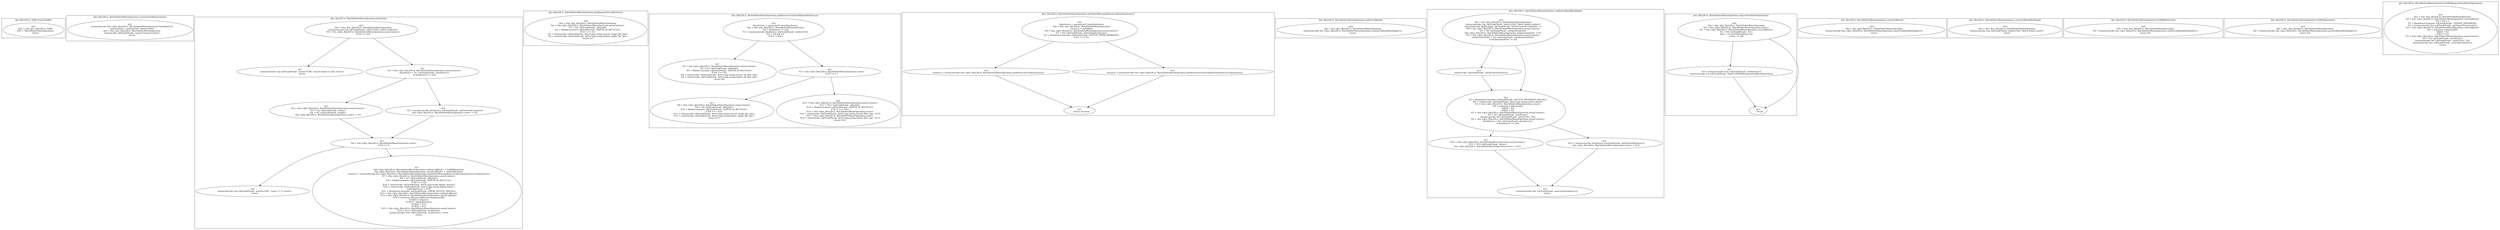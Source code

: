 digraph "28.ts" {
subgraph "cluster_@ts_files/28.ts: %dflt.[static]%dflt()" {
  label="@ts_files/28.ts: %dflt.[static]%dflt()";
  Node33260 [label="id:0
      this = this: @ts_files/28.ts: %dflt
      TAG = 'BatchDeleteMenuOperation'
      return"];
}
subgraph "cluster_@ts_files/28.ts: BatchDeleteMenuOperation.constructor(MenuContext)" {
  label="@ts_files/28.ts: BatchDeleteMenuOperation.constructor(MenuContext)";
  Node63630 [label="id:0
      instanceinvoke this.<@ts_files/28.ts: BatchDeleteMenuOperation.%instInit()>()
      menuContext = parameter0: MenuContext
      this = this: @ts_files/28.ts: BatchDeleteMenuOperation
      staticinvoke <@%unk/%unk: .super()>(menuContext)
      return"];
}
subgraph "cluster_@ts_files/28.ts: BatchDeleteMenuOperation.doAction()" {
  label="@ts_files/28.ts: BatchDeleteMenuOperation.doAction()";
  Node48120 [label="id:0
      this = this: @ts_files/28.ts: BatchDeleteMenuOperation
      instanceinvoke Log.<@%unk/%unk: .info()>(TAG, 'delete doAction')
      %0 = this.<@ts_files/28.ts: BatchDeleteMenuOperation.menuContext>
      if %0 == null"];
  Node48121 [label="id:1
      instanceinvoke Log.<@%unk/%unk: .warn()>(TAG, 'menuContext is null, return')
      return"];
  Node48122 [label="id:2
      %1 = this.<@ts_files/28.ts: BatchDeleteMenuOperation.menuContext>
      dataSource = %1.<@%unk/%unk: .dataSource>
      if dataSource == null"];
  Node48123 [label="id:3
      %2 = this.<@ts_files/28.ts: BatchDeleteMenuOperation.menuContext>
      %3 = %2.<@%unk/%unk: .items>
      %4 = %3.<@%unk/%unk: .length>
      this.<@ts_files/28.ts: BatchDeleteMenuOperation.count> = %4"];
  Node48124 [label="id:4
      %5 = instanceinvoke dataSource.<@%unk/%unk: .getSelectedCount()>()
      this.<@ts_files/28.ts: BatchDeleteMenuOperation.count> = %5"];
  Node48125 [label="id:5
      %6 = this.<@ts_files/28.ts: BatchDeleteMenuOperation.count>
      if %6 <= 0"];
  Node48126 [label="id:6
      instanceinvoke Log.<@%unk/%unk: .warn()>(TAG, 'count <= 0, return')
      return"];
  Node48127 [label="id:7
      this.<@ts_files/28.ts: BatchDeleteMenuOperation.confirmCallback> = %AM0$doAction
      this.<@ts_files/28.ts: BatchDeleteMenuOperation.cancelCallback> = %AM1$doAction
      resource = instanceinvoke this.<@ts_files/28.ts: BatchDeleteMenuOperation.getDeleteMessageResource(ItemDataSource)>(dataSource)
      %7 = this.<@ts_files/28.ts: BatchDeleteMenuOperation.menuContext>
      %8 = %7.<@%unk/%unk: .albumId>
      %9 = MediaConstants.<@%unk/%unk: .ALBUM_ID_RECYCLE>
      if %8 === %9
      %10 = staticinvoke <@%unk/%unk: .$r()>('app.string.dialog_recycle')
      %10 = staticinvoke <@%unk/%unk: .$r()>('app.string.dialog_delete')
      deleteResource = %10
      %11 = BroadcastConstants.<@%unk/%unk: .SHOW_DELETE_DIALOG>
      %12 = this.<@ts_files/28.ts: BatchDeleteMenuOperation.confirmCallback>
      %13 = this.<@ts_files/28.ts: BatchDeleteMenuOperation.cancelCallback>
      %14 = newarray (Resource|Resource|unknown)[4]
      %14[0] = resource
      %14[1] = deleteResource
      %14[2] = %12
      %14[3] = %13
      %15 = this.<@ts_files/28.ts: BatchDeleteMenuOperation.menuContext>
      %16 = %15.<@%unk/%unk: .broadCast>
      instanceinvoke %16.<@%unk/%unk: .emit()>(%11, %14)
      return"];
  Node48120 -> Node48121;
  Node48120 -> Node48122;
  Node48122 -> Node48123;
  Node48122 -> Node48124;
  Node48123 -> Node48125;
  Node48124 -> Node48125;
  Node48125 -> Node48126;
  Node48125 -> Node48127;
}
subgraph "cluster_@ts_files/28.ts: BatchDeleteMenuOperation.getResourceFromBrowser()" {
  label="@ts_files/28.ts: BatchDeleteMenuOperation.getResourceFromBrowser()";
  Node62990 [label="id:0
      this = this: @ts_files/28.ts: BatchDeleteMenuOperation
      %0 = this.<@ts_files/28.ts: BatchDeleteMenuOperation.menuContext>
      %1 = %0.<@%unk/%unk: .albumId>
      %2 = MediaConstants.<@%unk/%unk: .ALBUM_ID_RECYCLE>
      if %1 === %2
      %3 = staticinvoke <@%unk/%unk: .$r()>('app.string.recycle_single_file_tips')
      %3 = staticinvoke <@%unk/%unk: .$r()>('app.string.delete_single_file_tips')
      return %3"];
}
subgraph "cluster_@ts_files/28.ts: BatchDeleteMenuOperation.getResourceFromGrid(ItemDataSource)" {
  label="@ts_files/28.ts: BatchDeleteMenuOperation.getResourceFromGrid(ItemDataSource)";
  Node73510 [label="id:0
      dataSource = parameter0: ItemDataSource
      this = this: @ts_files/28.ts: BatchDeleteMenuOperation
      %0 = dataSource != null
      %1 = instanceinvoke dataSource.<@%unk/%unk: .isSelect()>()
      %2 = %0 && %1
      if %2 != false"];
  Node73511 [label="id:1
      %3 = this.<@ts_files/28.ts: BatchDeleteMenuOperation.menuContext>
      %4 = %3.<@%unk/%unk: .albumId>
      %5 = MediaConstants.<@%unk/%unk: .ALBUM_ID_RECYCLE>
      if %4 === %5
      %6 = staticinvoke <@%unk/%unk: .$r()>('app.string.recycle_all_files_tips')
      %6 = staticinvoke <@%unk/%unk: .$r()>('app.string.delete_all_files_tips')
      return %6"];
  Node73512 [label="id:2
      %7 = this.<@ts_files/28.ts: BatchDeleteMenuOperation.count>
      if %7 === 1"];
  Node73513 [label="id:3
      %8 = this.<@ts_files/28.ts: BatchDeleteMenuOperation.menuContext>
      %9 = %8.<@%unk/%unk: .albumId>
      %10 = MediaConstants.<@%unk/%unk: .ALBUM_ID_RECYCLE>
      if %9 === %10
      %11 = staticinvoke <@%unk/%unk: .$r()>('app.string.recycle_single_file_tips')
      %11 = staticinvoke <@%unk/%unk: .$r()>('app.string.delete_single_file_tips')
      return %11"];
  Node73514 [label="id:4
      %12 = this.<@ts_files/28.ts: BatchDeleteMenuOperation.menuContext>
      %13 = %12.<@%unk/%unk: .albumId>
      %14 = MediaConstants.<@%unk/%unk: .ALBUM_ID_RECYCLE>
      if %13 === %14
      %15 = this.<@ts_files/28.ts: BatchDeleteMenuOperation.count>
      %16 = staticinvoke <@%unk/%unk: .$r()>('app.string.recycle_files_tips', %15)
      %17 = this.<@ts_files/28.ts: BatchDeleteMenuOperation.count>
      %16 = staticinvoke <@%unk/%unk: .$r()>('app.string.delete_files_tips', %17)
      return %16"];
  Node73510 -> Node73511;
  Node73510 -> Node73512;
  Node73512 -> Node73513;
  Node73512 -> Node73514;
}
subgraph "cluster_@ts_files/28.ts: BatchDeleteMenuOperation.getDeleteMessageResource(ItemDataSource)" {
  label="@ts_files/28.ts: BatchDeleteMenuOperation.getDeleteMessageResource(ItemDataSource)";
  Node78610 [label="id:0
      dataSource = parameter0: ItemDataSource
      this = this: @ts_files/28.ts: BatchDeleteMenuOperation
      resource = undefined
      %0 = this.<@ts_files/28.ts: BatchDeleteMenuOperation.menuContext>
      %1 = %0.<@%unk/%unk: .deletePageFromType>
      %2 = BroadcastConstants.<@%unk/%unk: .DELETE_FROM_BROWSER>
      if %1 === %2"];
  Node78611 [label="id:1
      resource = instanceinvoke this.<@ts_files/28.ts: BatchDeleteMenuOperation.getResourceFromBrowser()>()"];
  Node78612 [label="id:2
      resource = instanceinvoke this.<@ts_files/28.ts: BatchDeleteMenuOperation.getResourceFromGrid(ItemDataSource)>(dataSource)"];
  Node78613 [label="id:3
      return resource"];
  Node78610 -> Node78611;
  Node78610 -> Node78612;
  Node78611 -> Node78613;
  Node78612 -> Node78613;
}
subgraph "cluster_@ts_files/28.ts: BatchDeleteMenuOperation.confirmCallback()" {
  label="@ts_files/28.ts: BatchDeleteMenuOperation.confirmCallback()";
  Node55260 [label="id:0
      this = this: @ts_files/28.ts: BatchDeleteMenuOperation
      instanceinvoke this.<@ts_files/28.ts: BatchDeleteMenuOperation.confirmCallbackBindImpl()>()
      return"];
}
subgraph "cluster_@ts_files/28.ts: BatchDeleteMenuOperation.confirmCallbackBindImpl()" {
  label="@ts_files/28.ts: BatchDeleteMenuOperation.confirmCallbackBindImpl()";
  Node63090 [label="id:0
      this = this: @ts_files/28.ts: BatchDeleteMenuOperation
      instanceinvoke Log.<@%unk/%unk: .info()>(TAG, 'Batch delete confirm')
      instanceinvoke AppStorage.<@%unk/%unk: .SetOrCreate()>('isDelete', 1)
      %0 = this.<@ts_files/28.ts: BatchDeleteMenuOperation.menuContext>
      %1 = %0.<@%unk/%unk: .onOperationEnd>
      this.<@ts_files/28.ts: BatchDeleteMenuOperation.onOperationEnd> = %1
      %2 = this.<@ts_files/28.ts: BatchDeleteMenuOperation.menuContext>
      onOperationStart = %2.<@%unk/%unk: .onOperationStart>
      if onOperationStart != null"];
  Node63091 [label="id:1
      staticinvoke <@%unk/%unk: .onOperationStart()>()"];
  Node63092 [label="id:2
      %3 = BroadcastConstants.<@%unk/%unk: .DELETE_PROGRESS_DIALOG>
      %4 = staticinvoke <@%unk/%unk: .$r()>('app.string.action_delete')
      %5 = this.<@ts_files/28.ts: BatchDeleteMenuOperation.count>
      %6 = newarray (unknown)[2]
      %6[0] = %4
      %6[1] = %5
      %7 = this.<@ts_files/28.ts: BatchDeleteMenuOperation.menuContext>
      %8 = %7.<@%unk/%unk: .broadCast>
      instanceinvoke %8.<@%unk/%unk: .emit()>(%3, %6)
      %9 = this.<@ts_files/28.ts: BatchDeleteMenuOperation.menuContext>
      dataSource = %9.<@%unk/%unk: .dataSource>
      if dataSource == null"];
  Node63093 [label="id:3
      %10 = this.<@ts_files/28.ts: BatchDeleteMenuOperation.menuContext>
      %11 = %10.<@%unk/%unk: .items>
      this.<@ts_files/28.ts: BatchDeleteMenuOperation.items> = %11"];
  Node63094 [label="id:4
      %12 = instanceinvoke dataSource.<@%unk/%unk: .getSelectedItems()>()
      this.<@ts_files/28.ts: BatchDeleteMenuOperation.items> = %12"];
  Node63095 [label="id:5
      instanceinvoke this.<@%unk/%unk: .processOperation()>()
      return"];
  Node63090 -> Node63091;
  Node63090 -> Node63092;
  Node63091 -> Node63092;
  Node63092 -> Node63093;
  Node63092 -> Node63094;
  Node63093 -> Node63095;
  Node63094 -> Node63095;
}
subgraph "cluster_@ts_files/28.ts: BatchDeleteMenuOperation.requestOneBatchOperation()" {
  label="@ts_files/28.ts: BatchDeleteMenuOperation.requestOneBatchOperation()";
  Node64890 [label="id:0
      this = this: @ts_files/28.ts: BatchDeleteMenuOperation
      %0 = this.<@ts_files/28.ts: BatchDeleteMenuOperation.items>
      %1 = this.<@ts_files/28.ts: BatchDeleteMenuOperation.currentBatch>
      %2 = %0.<@%unk/%unk: .%1>
      item = <UserFileDataItem>%2
      if item != null"];
  Node64891 [label="id:1
      %3 = instanceinvoke item.<@%unk/%unk: .onDelete()>()
      instanceinvoke %3.<@%unk/%unk: .then()>(%AM2$requestOneBatchOperation)"];
  Node64892 [label="id:2
      return"];
  Node64890 -> Node64891;
  Node64890 -> Node64892;
  Node64891 -> Node64892;
}
subgraph "cluster_@ts_files/28.ts: BatchDeleteMenuOperation.cancelCallback()" {
  label="@ts_files/28.ts: BatchDeleteMenuOperation.cancelCallback()";
  Node53900 [label="id:0
      this = this: @ts_files/28.ts: BatchDeleteMenuOperation
      instanceinvoke this.<@ts_files/28.ts: BatchDeleteMenuOperation.cancelCallbackBindImpl()>()
      return"];
}
subgraph "cluster_@ts_files/28.ts: BatchDeleteMenuOperation.cancelCallbackBindImpl()" {
  label="@ts_files/28.ts: BatchDeleteMenuOperation.cancelCallbackBindImpl()";
  Node61730 [label="id:0
      this = this: @ts_files/28.ts: BatchDeleteMenuOperation
      instanceinvoke Log.<@%unk/%unk: .info()>(TAG, 'Batch delete cancel')
      return"];
}
subgraph "cluster_@ts_files/28.ts: BatchDeleteMenuOperation.%AM0$doAction()" {
  label="@ts_files/28.ts: BatchDeleteMenuOperation.%AM0$doAction()";
  Node50750 [label="id:0
      this = this: @ts_files/28.ts: BatchDeleteMenuOperation
      %0 = instanceinvoke this.<@ts_files/28.ts: BatchDeleteMenuOperation.confirmCallbackBindImpl()>()
      return %0"];
}
subgraph "cluster_@ts_files/28.ts: BatchDeleteMenuOperation.%AM1$doAction()" {
  label="@ts_files/28.ts: BatchDeleteMenuOperation.%AM1$doAction()";
  Node50760 [label="id:0
      this = this: @ts_files/28.ts: BatchDeleteMenuOperation
      %0 = instanceinvoke this.<@ts_files/28.ts: BatchDeleteMenuOperation.cancelCallbackBindImpl()>()
      return %0"];
}
subgraph "cluster_@ts_files/28.ts: BatchDeleteMenuOperation.%AM2$requestOneBatchOperation()" {
  label="@ts_files/28.ts: BatchDeleteMenuOperation.%AM2$requestOneBatchOperation()";
  Node67540 [label="id:0
      this = this: @ts_files/28.ts: BatchDeleteMenuOperation
      %0 = this.<@ts_files/28.ts: BatchDeleteMenuOperation.currentBatch>
      %0 = %0 + 1
      %1 = BroadcastConstants.<@%unk/%unk: .UPDATE_PROGRESS>
      %2 = instanceinvoke this.<@%unk/%unk: .getExpectProgress()>()
      %3 = this.<@ts_files/28.ts: BatchDeleteMenuOperation.currentBatch>
      %4 = newarray (unknown)[2]
      %4[0] = %2
      %4[1] = %3
      %5 = this.<@ts_files/28.ts: BatchDeleteMenuOperation.menuContext>
      %6 = %5.<@%unk/%unk: .broadCast>
      instanceinvoke %6.<@%unk/%unk: .emit()>(%1, %4)
      instanceinvoke this.<@%unk/%unk: .cyclicOperation()>()
      return"];
}
}
